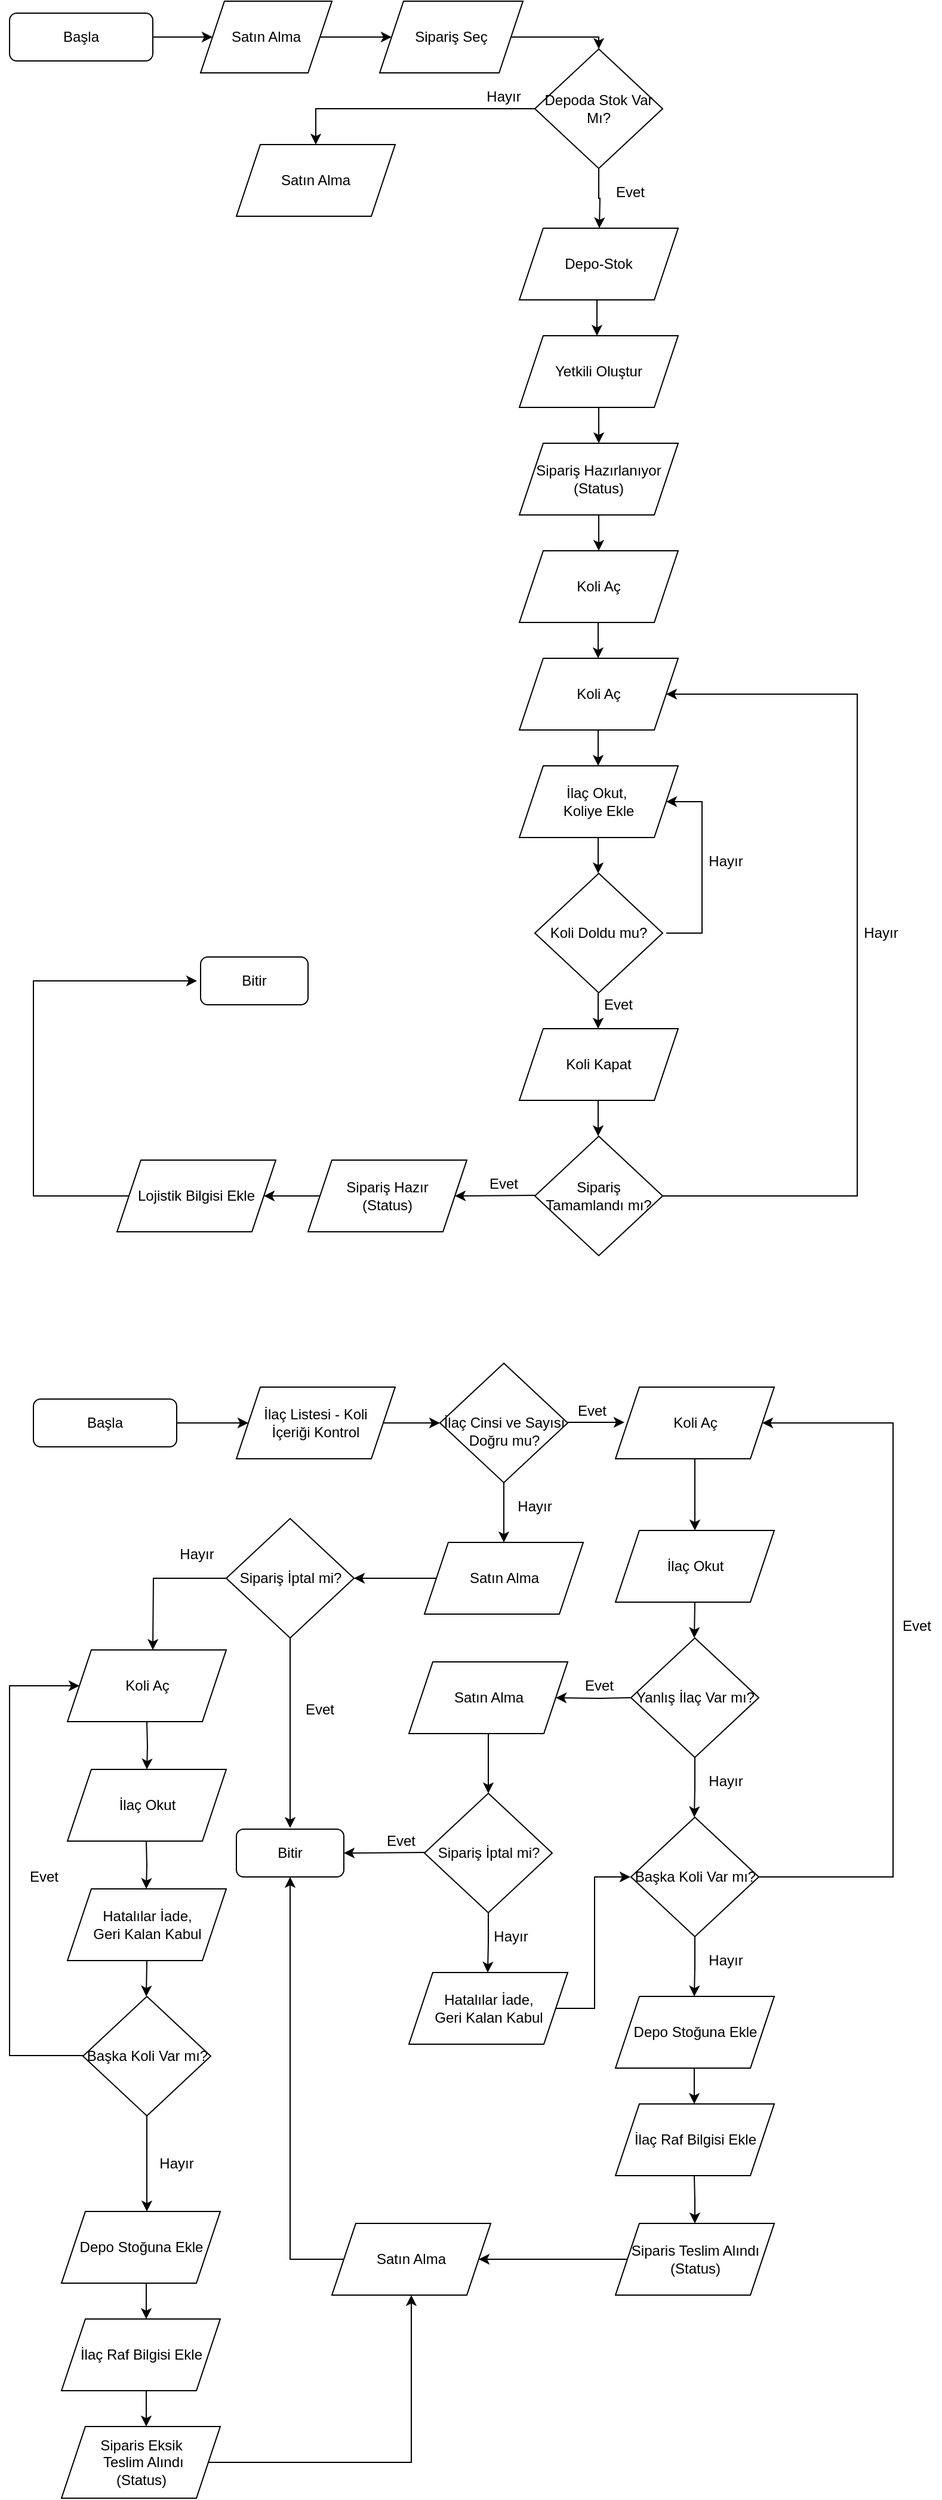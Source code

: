 <mxfile version="13.9.2" type="github">
  <diagram id="C5RBs43oDa-KdzZeNtuy" name="Page-1">
    <mxGraphModel dx="1038" dy="580" grid="1" gridSize="10" guides="1" tooltips="1" connect="1" arrows="1" fold="1" page="1" pageScale="1" pageWidth="827" pageHeight="1169" math="0" shadow="0">
      <root>
        <mxCell id="WIyWlLk6GJQsqaUBKTNV-0" />
        <mxCell id="WIyWlLk6GJQsqaUBKTNV-1" parent="WIyWlLk6GJQsqaUBKTNV-0" />
        <mxCell id="t-u_EsN-zB867bTSoadE-10" style="edgeStyle=orthogonalEdgeStyle;rounded=0;orthogonalLoop=1;jettySize=auto;html=1;entryX=0;entryY=0.5;entryDx=0;entryDy=0;" edge="1" parent="WIyWlLk6GJQsqaUBKTNV-1" target="t-u_EsN-zB867bTSoadE-13">
          <mxGeometry relative="1" as="geometry">
            <Array as="points">
              <mxPoint x="860" y="520" />
              <mxPoint x="860" y="380" />
            </Array>
            <mxPoint x="826.5" y="520" as="sourcePoint" />
          </mxGeometry>
        </mxCell>
        <mxCell id="t-u_EsN-zB867bTSoadE-12" style="edgeStyle=orthogonalEdgeStyle;rounded=0;orthogonalLoop=1;jettySize=auto;html=1;entryX=0.5;entryY=0;entryDx=0;entryDy=0;" edge="1" parent="WIyWlLk6GJQsqaUBKTNV-1" source="t-u_EsN-zB867bTSoadE-13">
          <mxGeometry relative="1" as="geometry">
            <mxPoint x="947" y="490" as="targetPoint" />
          </mxGeometry>
        </mxCell>
        <mxCell id="t-u_EsN-zB867bTSoadE-37" value="Başla" style="rounded=1;whiteSpace=wrap;html=1;fontSize=12;glass=0;strokeWidth=1;shadow=0;" vertex="1" parent="WIyWlLk6GJQsqaUBKTNV-1">
          <mxGeometry x="20" y="30" width="120" height="40" as="geometry" />
        </mxCell>
        <mxCell id="t-u_EsN-zB867bTSoadE-38" style="edgeStyle=orthogonalEdgeStyle;rounded=0;orthogonalLoop=1;jettySize=auto;html=1;exitX=1;exitY=0.5;exitDx=0;exitDy=0;entryX=0;entryY=0.5;entryDx=0;entryDy=0;" edge="1" parent="WIyWlLk6GJQsqaUBKTNV-1" source="t-u_EsN-zB867bTSoadE-37" target="t-u_EsN-zB867bTSoadE-39">
          <mxGeometry relative="1" as="geometry">
            <mxPoint x="170" y="50" as="sourcePoint" />
            <mxPoint x="170" y="60" as="targetPoint" />
            <Array as="points" />
          </mxGeometry>
        </mxCell>
        <mxCell id="t-u_EsN-zB867bTSoadE-39" value="Satın Alma" style="shape=parallelogram;perimeter=parallelogramPerimeter;whiteSpace=wrap;html=1;fixedSize=1;" vertex="1" parent="WIyWlLk6GJQsqaUBKTNV-1">
          <mxGeometry x="180" y="20" width="110" height="60" as="geometry" />
        </mxCell>
        <mxCell id="t-u_EsN-zB867bTSoadE-41" style="edgeStyle=orthogonalEdgeStyle;rounded=0;orthogonalLoop=1;jettySize=auto;html=1;entryX=0;entryY=0.5;entryDx=0;entryDy=0;exitX=1;exitY=0.5;exitDx=0;exitDy=0;" edge="1" parent="WIyWlLk6GJQsqaUBKTNV-1" target="t-u_EsN-zB867bTSoadE-42" source="t-u_EsN-zB867bTSoadE-39">
          <mxGeometry relative="1" as="geometry">
            <mxPoint x="336.5" y="50" as="targetPoint" />
            <mxPoint x="320" y="50" as="sourcePoint" />
          </mxGeometry>
        </mxCell>
        <mxCell id="t-u_EsN-zB867bTSoadE-42" value="Sipariş Seç" style="shape=parallelogram;perimeter=parallelogramPerimeter;whiteSpace=wrap;html=1;fixedSize=1;" vertex="1" parent="WIyWlLk6GJQsqaUBKTNV-1">
          <mxGeometry x="330" y="20" width="120" height="60" as="geometry" />
        </mxCell>
        <mxCell id="t-u_EsN-zB867bTSoadE-43" value="Depoda Stok Var Mı?" style="rhombus;whiteSpace=wrap;html=1;" vertex="1" parent="WIyWlLk6GJQsqaUBKTNV-1">
          <mxGeometry x="460" y="60" width="107" height="100" as="geometry" />
        </mxCell>
        <mxCell id="t-u_EsN-zB867bTSoadE-44" style="edgeStyle=orthogonalEdgeStyle;rounded=0;orthogonalLoop=1;jettySize=auto;html=1;exitX=1;exitY=0.5;exitDx=0;exitDy=0;entryX=0.5;entryY=0;entryDx=0;entryDy=0;" edge="1" parent="WIyWlLk6GJQsqaUBKTNV-1" source="t-u_EsN-zB867bTSoadE-42" target="t-u_EsN-zB867bTSoadE-43">
          <mxGeometry relative="1" as="geometry">
            <mxPoint x="480" y="49.5" as="sourcePoint" />
            <mxPoint x="556" y="49.5" as="targetPoint" />
            <Array as="points">
              <mxPoint x="514" y="50" />
            </Array>
          </mxGeometry>
        </mxCell>
        <mxCell id="t-u_EsN-zB867bTSoadE-45" style="edgeStyle=orthogonalEdgeStyle;rounded=0;orthogonalLoop=1;jettySize=auto;html=1;exitX=0.5;exitY=1;exitDx=0;exitDy=0;" edge="1" parent="WIyWlLk6GJQsqaUBKTNV-1" source="t-u_EsN-zB867bTSoadE-43">
          <mxGeometry relative="1" as="geometry">
            <mxPoint x="510" y="200" as="sourcePoint" />
            <mxPoint x="514" y="210" as="targetPoint" />
          </mxGeometry>
        </mxCell>
        <mxCell id="t-u_EsN-zB867bTSoadE-46" value="Evet" style="text;html=1;strokeColor=none;fillColor=none;align=center;verticalAlign=middle;whiteSpace=wrap;rounded=0;" vertex="1" parent="WIyWlLk6GJQsqaUBKTNV-1">
          <mxGeometry x="520" y="170" width="40" height="20" as="geometry" />
        </mxCell>
        <mxCell id="t-u_EsN-zB867bTSoadE-47" value="Depo-Stok" style="shape=parallelogram;perimeter=parallelogramPerimeter;whiteSpace=wrap;html=1;fixedSize=1;" vertex="1" parent="WIyWlLk6GJQsqaUBKTNV-1">
          <mxGeometry x="447" y="210" width="133" height="60" as="geometry" />
        </mxCell>
        <mxCell id="t-u_EsN-zB867bTSoadE-49" value="Yetkili Oluştur" style="shape=parallelogram;perimeter=parallelogramPerimeter;whiteSpace=wrap;html=1;fixedSize=1;" vertex="1" parent="WIyWlLk6GJQsqaUBKTNV-1">
          <mxGeometry x="447" y="300" width="133" height="60" as="geometry" />
        </mxCell>
        <mxCell id="t-u_EsN-zB867bTSoadE-50" style="edgeStyle=orthogonalEdgeStyle;rounded=0;orthogonalLoop=1;jettySize=auto;html=1;exitX=0.5;exitY=1;exitDx=0;exitDy=0;" edge="1" parent="WIyWlLk6GJQsqaUBKTNV-1" source="t-u_EsN-zB867bTSoadE-47">
          <mxGeometry relative="1" as="geometry">
            <mxPoint x="600" y="290" as="sourcePoint" />
            <mxPoint x="512" y="300" as="targetPoint" />
          </mxGeometry>
        </mxCell>
        <mxCell id="t-u_EsN-zB867bTSoadE-54" style="edgeStyle=orthogonalEdgeStyle;rounded=0;orthogonalLoop=1;jettySize=auto;html=1;entryX=0.5;entryY=0;entryDx=0;entryDy=0;" edge="1" parent="WIyWlLk6GJQsqaUBKTNV-1" target="t-u_EsN-zB867bTSoadE-55">
          <mxGeometry relative="1" as="geometry">
            <mxPoint x="507" y="360" as="sourcePoint" />
          </mxGeometry>
        </mxCell>
        <mxCell id="t-u_EsN-zB867bTSoadE-55" value="Sipariş Hazırlanıyor&lt;br&gt;(Status)" style="shape=parallelogram;perimeter=parallelogramPerimeter;whiteSpace=wrap;html=1;fixedSize=1;" vertex="1" parent="WIyWlLk6GJQsqaUBKTNV-1">
          <mxGeometry x="447" y="390" width="133" height="60" as="geometry" />
        </mxCell>
        <mxCell id="t-u_EsN-zB867bTSoadE-62" value="Koli Aç" style="shape=parallelogram;perimeter=parallelogramPerimeter;whiteSpace=wrap;html=1;fixedSize=1;" vertex="1" parent="WIyWlLk6GJQsqaUBKTNV-1">
          <mxGeometry x="447" y="480" width="133" height="60" as="geometry" />
        </mxCell>
        <mxCell id="t-u_EsN-zB867bTSoadE-63" style="edgeStyle=orthogonalEdgeStyle;rounded=0;orthogonalLoop=1;jettySize=auto;html=1;entryX=0.5;entryY=0;entryDx=0;entryDy=0;exitX=0.5;exitY=1;exitDx=0;exitDy=0;" edge="1" parent="WIyWlLk6GJQsqaUBKTNV-1" source="t-u_EsN-zB867bTSoadE-55" target="t-u_EsN-zB867bTSoadE-62">
          <mxGeometry relative="1" as="geometry">
            <mxPoint x="650" y="420" as="sourcePoint" />
            <mxPoint x="656.5" y="450" as="targetPoint" />
            <Array as="points">
              <mxPoint x="514" y="470" />
            </Array>
          </mxGeometry>
        </mxCell>
        <mxCell id="t-u_EsN-zB867bTSoadE-64" value="Koli Aç" style="shape=parallelogram;perimeter=parallelogramPerimeter;whiteSpace=wrap;html=1;fixedSize=1;" vertex="1" parent="WIyWlLk6GJQsqaUBKTNV-1">
          <mxGeometry x="447" y="570" width="133" height="60" as="geometry" />
        </mxCell>
        <mxCell id="t-u_EsN-zB867bTSoadE-65" style="edgeStyle=orthogonalEdgeStyle;rounded=0;orthogonalLoop=1;jettySize=auto;html=1;entryX=0.5;entryY=0;entryDx=0;entryDy=0;exitX=0.5;exitY=1;exitDx=0;exitDy=0;" edge="1" parent="WIyWlLk6GJQsqaUBKTNV-1">
          <mxGeometry relative="1" as="geometry">
            <mxPoint x="513" y="540" as="sourcePoint" />
            <mxPoint x="513" y="570" as="targetPoint" />
            <Array as="points">
              <mxPoint x="513.5" y="560" />
            </Array>
          </mxGeometry>
        </mxCell>
        <mxCell id="t-u_EsN-zB867bTSoadE-66" value="İlaç Okut,&amp;nbsp;&lt;br&gt;Koliye Ekle" style="shape=parallelogram;perimeter=parallelogramPerimeter;whiteSpace=wrap;html=1;fixedSize=1;" vertex="1" parent="WIyWlLk6GJQsqaUBKTNV-1">
          <mxGeometry x="447" y="660" width="133" height="60" as="geometry" />
        </mxCell>
        <mxCell id="t-u_EsN-zB867bTSoadE-68" value="Koli Doldu mu?" style="rhombus;whiteSpace=wrap;html=1;" vertex="1" parent="WIyWlLk6GJQsqaUBKTNV-1">
          <mxGeometry x="460" y="750" width="107" height="100" as="geometry" />
        </mxCell>
        <mxCell id="t-u_EsN-zB867bTSoadE-69" style="edgeStyle=orthogonalEdgeStyle;rounded=0;orthogonalLoop=1;jettySize=auto;html=1;entryX=0.5;entryY=0;entryDx=0;entryDy=0;exitX=0.5;exitY=1;exitDx=0;exitDy=0;" edge="1" parent="WIyWlLk6GJQsqaUBKTNV-1">
          <mxGeometry relative="1" as="geometry">
            <mxPoint x="513" y="630" as="sourcePoint" />
            <mxPoint x="513" y="660" as="targetPoint" />
            <Array as="points">
              <mxPoint x="513.5" y="650" />
            </Array>
          </mxGeometry>
        </mxCell>
        <mxCell id="t-u_EsN-zB867bTSoadE-70" style="edgeStyle=orthogonalEdgeStyle;rounded=0;orthogonalLoop=1;jettySize=auto;html=1;entryX=0.5;entryY=0;entryDx=0;entryDy=0;exitX=0.5;exitY=1;exitDx=0;exitDy=0;" edge="1" parent="WIyWlLk6GJQsqaUBKTNV-1">
          <mxGeometry relative="1" as="geometry">
            <mxPoint x="513" y="720" as="sourcePoint" />
            <mxPoint x="513" y="750" as="targetPoint" />
            <Array as="points">
              <mxPoint x="513.5" y="740" />
            </Array>
          </mxGeometry>
        </mxCell>
        <mxCell id="t-u_EsN-zB867bTSoadE-71" value="Hayır" style="text;html=1;strokeColor=none;fillColor=none;align=center;verticalAlign=middle;whiteSpace=wrap;rounded=0;" vertex="1" parent="WIyWlLk6GJQsqaUBKTNV-1">
          <mxGeometry x="600" y="730" width="40" height="20" as="geometry" />
        </mxCell>
        <mxCell id="t-u_EsN-zB867bTSoadE-72" style="edgeStyle=orthogonalEdgeStyle;rounded=0;orthogonalLoop=1;jettySize=auto;html=1;entryX=1;entryY=0.5;entryDx=0;entryDy=0;" edge="1" parent="WIyWlLk6GJQsqaUBKTNV-1" target="t-u_EsN-zB867bTSoadE-66">
          <mxGeometry relative="1" as="geometry">
            <mxPoint x="570" y="800" as="sourcePoint" />
            <mxPoint x="660" y="800" as="targetPoint" />
            <Array as="points">
              <mxPoint x="600" y="800" />
              <mxPoint x="600" y="690" />
            </Array>
          </mxGeometry>
        </mxCell>
        <mxCell id="t-u_EsN-zB867bTSoadE-73" style="edgeStyle=orthogonalEdgeStyle;rounded=0;orthogonalLoop=1;jettySize=auto;html=1;entryX=0.5;entryY=0;entryDx=0;entryDy=0;exitX=0.5;exitY=1;exitDx=0;exitDy=0;" edge="1" parent="WIyWlLk6GJQsqaUBKTNV-1">
          <mxGeometry relative="1" as="geometry">
            <mxPoint x="513" y="850" as="sourcePoint" />
            <mxPoint x="513" y="880" as="targetPoint" />
            <Array as="points">
              <mxPoint x="513.5" y="870" />
            </Array>
          </mxGeometry>
        </mxCell>
        <mxCell id="t-u_EsN-zB867bTSoadE-74" value="Evet" style="text;html=1;strokeColor=none;fillColor=none;align=center;verticalAlign=middle;whiteSpace=wrap;rounded=0;" vertex="1" parent="WIyWlLk6GJQsqaUBKTNV-1">
          <mxGeometry x="510" y="850" width="40" height="20" as="geometry" />
        </mxCell>
        <mxCell id="t-u_EsN-zB867bTSoadE-75" value="Koli Kapat" style="shape=parallelogram;perimeter=parallelogramPerimeter;whiteSpace=wrap;html=1;fixedSize=1;" vertex="1" parent="WIyWlLk6GJQsqaUBKTNV-1">
          <mxGeometry x="447" y="880" width="133" height="60" as="geometry" />
        </mxCell>
        <mxCell id="t-u_EsN-zB867bTSoadE-76" value="Sipariş Tamamlandı mı?" style="rhombus;whiteSpace=wrap;html=1;" vertex="1" parent="WIyWlLk6GJQsqaUBKTNV-1">
          <mxGeometry x="460" y="970" width="107" height="100" as="geometry" />
        </mxCell>
        <mxCell id="t-u_EsN-zB867bTSoadE-77" style="edgeStyle=orthogonalEdgeStyle;rounded=0;orthogonalLoop=1;jettySize=auto;html=1;entryX=0.5;entryY=0;entryDx=0;entryDy=0;exitX=0.5;exitY=1;exitDx=0;exitDy=0;" edge="1" parent="WIyWlLk6GJQsqaUBKTNV-1">
          <mxGeometry relative="1" as="geometry">
            <mxPoint x="513" y="940" as="sourcePoint" />
            <mxPoint x="513" y="970" as="targetPoint" />
            <Array as="points">
              <mxPoint x="513.5" y="960" />
            </Array>
          </mxGeometry>
        </mxCell>
        <mxCell id="t-u_EsN-zB867bTSoadE-78" value="Hayır" style="text;html=1;strokeColor=none;fillColor=none;align=center;verticalAlign=middle;whiteSpace=wrap;rounded=0;" vertex="1" parent="WIyWlLk6GJQsqaUBKTNV-1">
          <mxGeometry x="730" y="790" width="40" height="20" as="geometry" />
        </mxCell>
        <mxCell id="t-u_EsN-zB867bTSoadE-79" style="edgeStyle=orthogonalEdgeStyle;rounded=0;orthogonalLoop=1;jettySize=auto;html=1;entryX=1;entryY=0.5;entryDx=0;entryDy=0;exitX=1;exitY=0.5;exitDx=0;exitDy=0;" edge="1" parent="WIyWlLk6GJQsqaUBKTNV-1" source="t-u_EsN-zB867bTSoadE-76" target="t-u_EsN-zB867bTSoadE-64">
          <mxGeometry relative="1" as="geometry">
            <mxPoint x="700" y="1010" as="sourcePoint" />
            <mxPoint x="700" y="900" as="targetPoint" />
            <Array as="points">
              <mxPoint x="730" y="1020" />
              <mxPoint x="730" y="600" />
            </Array>
          </mxGeometry>
        </mxCell>
        <mxCell id="t-u_EsN-zB867bTSoadE-81" value="Evet" style="text;html=1;strokeColor=none;fillColor=none;align=center;verticalAlign=middle;whiteSpace=wrap;rounded=0;" vertex="1" parent="WIyWlLk6GJQsqaUBKTNV-1">
          <mxGeometry x="414" y="1000" width="40" height="20" as="geometry" />
        </mxCell>
        <mxCell id="t-u_EsN-zB867bTSoadE-82" style="edgeStyle=orthogonalEdgeStyle;rounded=0;orthogonalLoop=1;jettySize=auto;html=1;entryX=1;entryY=0.5;entryDx=0;entryDy=0;" edge="1" parent="WIyWlLk6GJQsqaUBKTNV-1" target="t-u_EsN-zB867bTSoadE-84">
          <mxGeometry relative="1" as="geometry">
            <mxPoint x="460" y="1019.5" as="sourcePoint" />
            <mxPoint x="410" y="1019.5" as="targetPoint" />
            <Array as="points" />
          </mxGeometry>
        </mxCell>
        <mxCell id="t-u_EsN-zB867bTSoadE-83" value="Lojistik Bilgisi Ekle" style="shape=parallelogram;perimeter=parallelogramPerimeter;whiteSpace=wrap;html=1;fixedSize=1;" vertex="1" parent="WIyWlLk6GJQsqaUBKTNV-1">
          <mxGeometry x="110" y="990" width="133" height="60" as="geometry" />
        </mxCell>
        <mxCell id="t-u_EsN-zB867bTSoadE-84" value="Sipariş Hazır&lt;br&gt;(Status)" style="shape=parallelogram;perimeter=parallelogramPerimeter;whiteSpace=wrap;html=1;fixedSize=1;" vertex="1" parent="WIyWlLk6GJQsqaUBKTNV-1">
          <mxGeometry x="270" y="990" width="133" height="60" as="geometry" />
        </mxCell>
        <mxCell id="t-u_EsN-zB867bTSoadE-85" style="edgeStyle=orthogonalEdgeStyle;rounded=0;orthogonalLoop=1;jettySize=auto;html=1;entryX=1;entryY=0.5;entryDx=0;entryDy=0;exitX=0;exitY=0.5;exitDx=0;exitDy=0;" edge="1" parent="WIyWlLk6GJQsqaUBKTNV-1" source="t-u_EsN-zB867bTSoadE-84" target="t-u_EsN-zB867bTSoadE-83">
          <mxGeometry relative="1" as="geometry">
            <mxPoint x="260" y="910" as="sourcePoint" />
            <mxPoint x="260" y="940" as="targetPoint" />
            <Array as="points">
              <mxPoint x="270" y="1020" />
              <mxPoint x="270" y="1020" />
            </Array>
          </mxGeometry>
        </mxCell>
        <mxCell id="t-u_EsN-zB867bTSoadE-86" style="edgeStyle=orthogonalEdgeStyle;rounded=0;orthogonalLoop=1;jettySize=auto;html=1;exitX=0;exitY=0.5;exitDx=0;exitDy=0;" edge="1" parent="WIyWlLk6GJQsqaUBKTNV-1" source="t-u_EsN-zB867bTSoadE-83">
          <mxGeometry relative="1" as="geometry">
            <mxPoint x="120" y="970" as="sourcePoint" />
            <mxPoint x="177" y="840" as="targetPoint" />
            <Array as="points">
              <mxPoint x="40" y="1020" />
              <mxPoint x="40" y="840" />
              <mxPoint x="110" y="840" />
            </Array>
          </mxGeometry>
        </mxCell>
        <mxCell id="t-u_EsN-zB867bTSoadE-87" style="edgeStyle=orthogonalEdgeStyle;rounded=0;orthogonalLoop=1;jettySize=auto;html=1;exitX=0;exitY=0.5;exitDx=0;exitDy=0;entryX=0.5;entryY=0;entryDx=0;entryDy=0;" edge="1" parent="WIyWlLk6GJQsqaUBKTNV-1" source="t-u_EsN-zB867bTSoadE-43" target="t-u_EsN-zB867bTSoadE-89">
          <mxGeometry relative="1" as="geometry">
            <mxPoint x="311.5" y="180" as="sourcePoint" />
            <mxPoint x="270" y="180" as="targetPoint" />
            <Array as="points">
              <mxPoint x="277" y="110" />
            </Array>
          </mxGeometry>
        </mxCell>
        <mxCell id="t-u_EsN-zB867bTSoadE-88" value="Hayır" style="text;html=1;strokeColor=none;fillColor=none;align=center;verticalAlign=middle;whiteSpace=wrap;rounded=0;" vertex="1" parent="WIyWlLk6GJQsqaUBKTNV-1">
          <mxGeometry x="414" y="90" width="40" height="20" as="geometry" />
        </mxCell>
        <mxCell id="t-u_EsN-zB867bTSoadE-89" value="Satın Alma" style="shape=parallelogram;perimeter=parallelogramPerimeter;whiteSpace=wrap;html=1;fixedSize=1;" vertex="1" parent="WIyWlLk6GJQsqaUBKTNV-1">
          <mxGeometry x="210" y="140" width="133" height="60" as="geometry" />
        </mxCell>
        <mxCell id="t-u_EsN-zB867bTSoadE-125" value="Bitir" style="rounded=1;whiteSpace=wrap;html=1;fontSize=12;glass=0;strokeWidth=1;shadow=0;" vertex="1" parent="WIyWlLk6GJQsqaUBKTNV-1">
          <mxGeometry x="180" y="820" width="90" height="40" as="geometry" />
        </mxCell>
        <mxCell id="t-u_EsN-zB867bTSoadE-126" value="Başla" style="rounded=1;whiteSpace=wrap;html=1;fontSize=12;glass=0;strokeWidth=1;shadow=0;" vertex="1" parent="WIyWlLk6GJQsqaUBKTNV-1">
          <mxGeometry x="40" y="1190" width="120" height="40" as="geometry" />
        </mxCell>
        <mxCell id="t-u_EsN-zB867bTSoadE-127" style="edgeStyle=orthogonalEdgeStyle;rounded=0;orthogonalLoop=1;jettySize=auto;html=1;exitX=1;exitY=0.5;exitDx=0;exitDy=0;entryX=0;entryY=0.5;entryDx=0;entryDy=0;" edge="1" parent="WIyWlLk6GJQsqaUBKTNV-1" source="t-u_EsN-zB867bTSoadE-126" target="t-u_EsN-zB867bTSoadE-128">
          <mxGeometry relative="1" as="geometry">
            <mxPoint x="160" y="1179.5" as="sourcePoint" />
            <mxPoint x="210" y="1179.5" as="targetPoint" />
            <Array as="points">
              <mxPoint x="220" y="1210" />
              <mxPoint x="220" y="1210" />
            </Array>
          </mxGeometry>
        </mxCell>
        <mxCell id="t-u_EsN-zB867bTSoadE-128" value="İlaç Listesi - Koli &lt;br&gt;İçeriği Kontrol" style="shape=parallelogram;perimeter=parallelogramPerimeter;whiteSpace=wrap;html=1;fixedSize=1;" vertex="1" parent="WIyWlLk6GJQsqaUBKTNV-1">
          <mxGeometry x="210" y="1180" width="133" height="60" as="geometry" />
        </mxCell>
        <mxCell id="t-u_EsN-zB867bTSoadE-129" style="edgeStyle=orthogonalEdgeStyle;rounded=0;orthogonalLoop=1;jettySize=auto;html=1;exitX=1;exitY=0.5;exitDx=0;exitDy=0;entryX=0;entryY=0.5;entryDx=0;entryDy=0;" edge="1" parent="WIyWlLk6GJQsqaUBKTNV-1" source="t-u_EsN-zB867bTSoadE-128" target="t-u_EsN-zB867bTSoadE-131">
          <mxGeometry relative="1" as="geometry">
            <mxPoint x="360" y="1209.5" as="sourcePoint" />
            <mxPoint x="387" y="1210" as="targetPoint" />
            <Array as="points" />
          </mxGeometry>
        </mxCell>
        <mxCell id="t-u_EsN-zB867bTSoadE-131" value="&lt;font style=&quot;font-size: 12px&quot;&gt;&lt;br&gt;İlaç Cinsi ve Sayısı Doğru mu?&lt;/font&gt;" style="rhombus;whiteSpace=wrap;html=1;" vertex="1" parent="WIyWlLk6GJQsqaUBKTNV-1">
          <mxGeometry x="380.5" y="1160" width="107" height="100" as="geometry" />
        </mxCell>
        <mxCell id="t-u_EsN-zB867bTSoadE-132" style="edgeStyle=orthogonalEdgeStyle;rounded=0;orthogonalLoop=1;jettySize=auto;html=1;exitX=1;exitY=0.5;exitDx=0;exitDy=0;entryX=0;entryY=0.5;entryDx=0;entryDy=0;" edge="1" parent="WIyWlLk6GJQsqaUBKTNV-1">
          <mxGeometry relative="1" as="geometry">
            <mxPoint x="487.5" y="1209.5" as="sourcePoint" />
            <mxPoint x="535" y="1209.5" as="targetPoint" />
            <Array as="points" />
          </mxGeometry>
        </mxCell>
        <mxCell id="t-u_EsN-zB867bTSoadE-134" value="Evet" style="text;html=1;strokeColor=none;fillColor=none;align=center;verticalAlign=middle;whiteSpace=wrap;rounded=0;" vertex="1" parent="WIyWlLk6GJQsqaUBKTNV-1">
          <mxGeometry x="487.5" y="1190" width="40" height="20" as="geometry" />
        </mxCell>
        <mxCell id="t-u_EsN-zB867bTSoadE-137" value="Koli Aç" style="shape=parallelogram;perimeter=parallelogramPerimeter;whiteSpace=wrap;html=1;fixedSize=1;" vertex="1" parent="WIyWlLk6GJQsqaUBKTNV-1">
          <mxGeometry x="527.5" y="1180" width="133" height="60" as="geometry" />
        </mxCell>
        <mxCell id="t-u_EsN-zB867bTSoadE-141" style="edgeStyle=orthogonalEdgeStyle;rounded=0;orthogonalLoop=1;jettySize=auto;html=1;exitX=0.5;exitY=1;exitDx=0;exitDy=0;entryX=0.5;entryY=0;entryDx=0;entryDy=0;" edge="1" parent="WIyWlLk6GJQsqaUBKTNV-1" source="t-u_EsN-zB867bTSoadE-137" target="t-u_EsN-zB867bTSoadE-142">
          <mxGeometry relative="1" as="geometry">
            <mxPoint x="592.5" y="1340" as="sourcePoint" />
            <mxPoint x="594" y="1280" as="targetPoint" />
            <Array as="points" />
          </mxGeometry>
        </mxCell>
        <mxCell id="t-u_EsN-zB867bTSoadE-142" value="İlaç Okut" style="shape=parallelogram;perimeter=parallelogramPerimeter;whiteSpace=wrap;html=1;fixedSize=1;" vertex="1" parent="WIyWlLk6GJQsqaUBKTNV-1">
          <mxGeometry x="527.5" y="1300" width="133" height="60" as="geometry" />
        </mxCell>
        <mxCell id="t-u_EsN-zB867bTSoadE-144" value="Yanlış İlaç Var mı?" style="rhombus;whiteSpace=wrap;html=1;" vertex="1" parent="WIyWlLk6GJQsqaUBKTNV-1">
          <mxGeometry x="540.5" y="1390" width="107" height="100" as="geometry" />
        </mxCell>
        <mxCell id="t-u_EsN-zB867bTSoadE-145" style="edgeStyle=orthogonalEdgeStyle;rounded=0;orthogonalLoop=1;jettySize=auto;html=1;exitX=0.5;exitY=1;exitDx=0;exitDy=0;" edge="1" parent="WIyWlLk6GJQsqaUBKTNV-1" source="t-u_EsN-zB867bTSoadE-142">
          <mxGeometry relative="1" as="geometry">
            <mxPoint x="593.5" y="1350" as="sourcePoint" />
            <mxPoint x="593.5" y="1390" as="targetPoint" />
            <Array as="points" />
          </mxGeometry>
        </mxCell>
        <mxCell id="t-u_EsN-zB867bTSoadE-146" value="Başka Koli Var mı?" style="rhombus;whiteSpace=wrap;html=1;" vertex="1" parent="WIyWlLk6GJQsqaUBKTNV-1">
          <mxGeometry x="540.5" y="1540" width="107" height="100" as="geometry" />
        </mxCell>
        <mxCell id="t-u_EsN-zB867bTSoadE-147" style="edgeStyle=orthogonalEdgeStyle;rounded=0;orthogonalLoop=1;jettySize=auto;html=1;exitX=0.5;exitY=1;exitDx=0;exitDy=0;" edge="1" parent="WIyWlLk6GJQsqaUBKTNV-1">
          <mxGeometry relative="1" as="geometry">
            <mxPoint x="594" y="1490" as="sourcePoint" />
            <mxPoint x="593.5" y="1540" as="targetPoint" />
            <Array as="points">
              <mxPoint x="594" y="1515" />
            </Array>
          </mxGeometry>
        </mxCell>
        <mxCell id="t-u_EsN-zB867bTSoadE-148" value="Hayır" style="text;html=1;strokeColor=none;fillColor=none;align=center;verticalAlign=middle;whiteSpace=wrap;rounded=0;" vertex="1" parent="WIyWlLk6GJQsqaUBKTNV-1">
          <mxGeometry x="600" y="1500" width="40" height="20" as="geometry" />
        </mxCell>
        <mxCell id="t-u_EsN-zB867bTSoadE-149" style="edgeStyle=orthogonalEdgeStyle;rounded=0;orthogonalLoop=1;jettySize=auto;html=1;exitX=1;exitY=0.5;exitDx=0;exitDy=0;entryX=1;entryY=0.5;entryDx=0;entryDy=0;" edge="1" parent="WIyWlLk6GJQsqaUBKTNV-1" source="t-u_EsN-zB867bTSoadE-146" target="t-u_EsN-zB867bTSoadE-137">
          <mxGeometry relative="1" as="geometry">
            <mxPoint x="690" y="1589.5" as="sourcePoint" />
            <mxPoint x="720" y="1210" as="targetPoint" />
            <Array as="points">
              <mxPoint x="760" y="1590" />
              <mxPoint x="760" y="1210" />
            </Array>
          </mxGeometry>
        </mxCell>
        <mxCell id="t-u_EsN-zB867bTSoadE-150" value="Evet" style="text;html=1;strokeColor=none;fillColor=none;align=center;verticalAlign=middle;whiteSpace=wrap;rounded=0;" vertex="1" parent="WIyWlLk6GJQsqaUBKTNV-1">
          <mxGeometry x="760" y="1370" width="40" height="20" as="geometry" />
        </mxCell>
        <mxCell id="t-u_EsN-zB867bTSoadE-154" value="Hayır" style="text;html=1;strokeColor=none;fillColor=none;align=center;verticalAlign=middle;whiteSpace=wrap;rounded=0;" vertex="1" parent="WIyWlLk6GJQsqaUBKTNV-1">
          <mxGeometry x="600" y="1650" width="40" height="20" as="geometry" />
        </mxCell>
        <mxCell id="t-u_EsN-zB867bTSoadE-155" style="edgeStyle=orthogonalEdgeStyle;rounded=0;orthogonalLoop=1;jettySize=auto;html=1;exitX=0.5;exitY=1;exitDx=0;exitDy=0;" edge="1" parent="WIyWlLk6GJQsqaUBKTNV-1">
          <mxGeometry relative="1" as="geometry">
            <mxPoint x="594" y="1640" as="sourcePoint" />
            <mxPoint x="593.5" y="1690" as="targetPoint" />
            <Array as="points">
              <mxPoint x="594" y="1665" />
            </Array>
          </mxGeometry>
        </mxCell>
        <mxCell id="t-u_EsN-zB867bTSoadE-157" value="Depo Stoğuna Ekle" style="shape=parallelogram;perimeter=parallelogramPerimeter;whiteSpace=wrap;html=1;fixedSize=1;" vertex="1" parent="WIyWlLk6GJQsqaUBKTNV-1">
          <mxGeometry x="527.5" y="1690" width="133" height="60" as="geometry" />
        </mxCell>
        <mxCell id="t-u_EsN-zB867bTSoadE-158" value="İlaç Raf Bilgisi Ekle" style="shape=parallelogram;perimeter=parallelogramPerimeter;whiteSpace=wrap;html=1;fixedSize=1;" vertex="1" parent="WIyWlLk6GJQsqaUBKTNV-1">
          <mxGeometry x="527.5" y="1780" width="133" height="60" as="geometry" />
        </mxCell>
        <mxCell id="t-u_EsN-zB867bTSoadE-159" style="edgeStyle=orthogonalEdgeStyle;rounded=0;orthogonalLoop=1;jettySize=auto;html=1;" edge="1" parent="WIyWlLk6GJQsqaUBKTNV-1">
          <mxGeometry relative="1" as="geometry">
            <mxPoint x="593.5" y="1750" as="sourcePoint" />
            <mxPoint x="593.5" y="1780" as="targetPoint" />
            <Array as="points">
              <mxPoint x="594" y="1755" />
            </Array>
          </mxGeometry>
        </mxCell>
        <mxCell id="t-u_EsN-zB867bTSoadE-160" value="Siparis Teslim Alındı&lt;br&gt;(Status)" style="shape=parallelogram;perimeter=parallelogramPerimeter;whiteSpace=wrap;html=1;fixedSize=1;" vertex="1" parent="WIyWlLk6GJQsqaUBKTNV-1">
          <mxGeometry x="527.5" y="1880" width="133" height="60" as="geometry" />
        </mxCell>
        <mxCell id="t-u_EsN-zB867bTSoadE-161" style="edgeStyle=orthogonalEdgeStyle;rounded=0;orthogonalLoop=1;jettySize=auto;html=1;entryX=0.5;entryY=0;entryDx=0;entryDy=0;" edge="1" parent="WIyWlLk6GJQsqaUBKTNV-1" target="t-u_EsN-zB867bTSoadE-160">
          <mxGeometry relative="1" as="geometry">
            <mxPoint x="593.5" y="1840" as="sourcePoint" />
            <mxPoint x="593.5" y="1870" as="targetPoint" />
            <Array as="points" />
          </mxGeometry>
        </mxCell>
        <mxCell id="t-u_EsN-zB867bTSoadE-162" value="Satın Alma" style="shape=parallelogram;perimeter=parallelogramPerimeter;whiteSpace=wrap;html=1;fixedSize=1;" vertex="1" parent="WIyWlLk6GJQsqaUBKTNV-1">
          <mxGeometry x="290" y="1880" width="133" height="60" as="geometry" />
        </mxCell>
        <mxCell id="t-u_EsN-zB867bTSoadE-163" style="edgeStyle=orthogonalEdgeStyle;rounded=0;orthogonalLoop=1;jettySize=auto;html=1;exitX=0;exitY=0.5;exitDx=0;exitDy=0;entryX=1;entryY=0.5;entryDx=0;entryDy=0;" edge="1" parent="WIyWlLk6GJQsqaUBKTNV-1" source="t-u_EsN-zB867bTSoadE-160" target="t-u_EsN-zB867bTSoadE-162">
          <mxGeometry relative="1" as="geometry">
            <mxPoint x="366" y="1754" as="sourcePoint" />
            <mxPoint x="413.5" y="1754" as="targetPoint" />
            <Array as="points" />
          </mxGeometry>
        </mxCell>
        <mxCell id="t-u_EsN-zB867bTSoadE-165" style="edgeStyle=orthogonalEdgeStyle;rounded=0;orthogonalLoop=1;jettySize=auto;html=1;exitX=0;exitY=0.5;exitDx=0;exitDy=0;entryX=0.5;entryY=1;entryDx=0;entryDy=0;" edge="1" parent="WIyWlLk6GJQsqaUBKTNV-1" source="t-u_EsN-zB867bTSoadE-162" target="t-u_EsN-zB867bTSoadE-182">
          <mxGeometry relative="1" as="geometry">
            <mxPoint x="324.5" y="1909.5" as="sourcePoint" />
            <mxPoint x="200" y="1909.5" as="targetPoint" />
            <Array as="points">
              <mxPoint x="255" y="1910" />
            </Array>
          </mxGeometry>
        </mxCell>
        <mxCell id="t-u_EsN-zB867bTSoadE-166" style="edgeStyle=orthogonalEdgeStyle;rounded=0;orthogonalLoop=1;jettySize=auto;html=1;entryX=1;entryY=0.5;entryDx=0;entryDy=0;" edge="1" parent="WIyWlLk6GJQsqaUBKTNV-1" target="t-u_EsN-zB867bTSoadE-169">
          <mxGeometry relative="1" as="geometry">
            <mxPoint x="540" y="1440" as="sourcePoint" />
            <mxPoint x="480" y="1440" as="targetPoint" />
            <Array as="points" />
          </mxGeometry>
        </mxCell>
        <mxCell id="t-u_EsN-zB867bTSoadE-167" value="Evet" style="text;html=1;strokeColor=none;fillColor=none;align=center;verticalAlign=middle;whiteSpace=wrap;rounded=0;" vertex="1" parent="WIyWlLk6GJQsqaUBKTNV-1">
          <mxGeometry x="493.5" y="1420" width="40" height="20" as="geometry" />
        </mxCell>
        <mxCell id="t-u_EsN-zB867bTSoadE-169" value="Satın Alma" style="shape=parallelogram;perimeter=parallelogramPerimeter;whiteSpace=wrap;html=1;fixedSize=1;" vertex="1" parent="WIyWlLk6GJQsqaUBKTNV-1">
          <mxGeometry x="354.5" y="1410" width="133" height="60" as="geometry" />
        </mxCell>
        <mxCell id="t-u_EsN-zB867bTSoadE-170" value="Sipariş İptal mi?" style="rhombus;whiteSpace=wrap;html=1;" vertex="1" parent="WIyWlLk6GJQsqaUBKTNV-1">
          <mxGeometry x="367.5" y="1520" width="107" height="100" as="geometry" />
        </mxCell>
        <mxCell id="t-u_EsN-zB867bTSoadE-174" style="edgeStyle=orthogonalEdgeStyle;rounded=0;orthogonalLoop=1;jettySize=auto;html=1;exitX=0.5;exitY=1;exitDx=0;exitDy=0;" edge="1" parent="WIyWlLk6GJQsqaUBKTNV-1">
          <mxGeometry relative="1" as="geometry">
            <mxPoint x="460" y="1280" as="sourcePoint" />
            <mxPoint x="460" y="1280" as="targetPoint" />
          </mxGeometry>
        </mxCell>
        <mxCell id="t-u_EsN-zB867bTSoadE-177" style="edgeStyle=orthogonalEdgeStyle;rounded=0;orthogonalLoop=1;jettySize=auto;html=1;exitX=0.5;exitY=1;exitDx=0;exitDy=0;entryX=0.5;entryY=0;entryDx=0;entryDy=0;" edge="1" parent="WIyWlLk6GJQsqaUBKTNV-1" source="t-u_EsN-zB867bTSoadE-169" target="t-u_EsN-zB867bTSoadE-170">
          <mxGeometry relative="1" as="geometry">
            <mxPoint x="289" y="1490" as="sourcePoint" />
            <mxPoint x="289" y="1530" as="targetPoint" />
            <Array as="points" />
          </mxGeometry>
        </mxCell>
        <mxCell id="t-u_EsN-zB867bTSoadE-178" style="edgeStyle=orthogonalEdgeStyle;rounded=0;orthogonalLoop=1;jettySize=auto;html=1;entryX=1;entryY=0.5;entryDx=0;entryDy=0;" edge="1" parent="WIyWlLk6GJQsqaUBKTNV-1" target="t-u_EsN-zB867bTSoadE-182">
          <mxGeometry relative="1" as="geometry">
            <mxPoint x="367.75" y="1569.5" as="sourcePoint" />
            <mxPoint x="305.25" y="1569.5" as="targetPoint" />
            <Array as="points" />
          </mxGeometry>
        </mxCell>
        <mxCell id="t-u_EsN-zB867bTSoadE-179" value="Evet" style="text;html=1;strokeColor=none;fillColor=none;align=center;verticalAlign=middle;whiteSpace=wrap;rounded=0;" vertex="1" parent="WIyWlLk6GJQsqaUBKTNV-1">
          <mxGeometry x="327.5" y="1550" width="40" height="20" as="geometry" />
        </mxCell>
        <mxCell id="t-u_EsN-zB867bTSoadE-182" value="Bitir" style="rounded=1;whiteSpace=wrap;html=1;fontSize=12;glass=0;strokeWidth=1;shadow=0;" vertex="1" parent="WIyWlLk6GJQsqaUBKTNV-1">
          <mxGeometry x="210" y="1550" width="90" height="40" as="geometry" />
        </mxCell>
        <mxCell id="t-u_EsN-zB867bTSoadE-183" style="edgeStyle=orthogonalEdgeStyle;rounded=0;orthogonalLoop=1;jettySize=auto;html=1;exitX=0.5;exitY=1;exitDx=0;exitDy=0;" edge="1" parent="WIyWlLk6GJQsqaUBKTNV-1">
          <mxGeometry relative="1" as="geometry">
            <mxPoint x="421" y="1620" as="sourcePoint" />
            <mxPoint x="420.5" y="1670" as="targetPoint" />
            <Array as="points">
              <mxPoint x="421" y="1645" />
            </Array>
          </mxGeometry>
        </mxCell>
        <mxCell id="t-u_EsN-zB867bTSoadE-184" value="Hayır" style="text;html=1;strokeColor=none;fillColor=none;align=center;verticalAlign=middle;whiteSpace=wrap;rounded=0;" vertex="1" parent="WIyWlLk6GJQsqaUBKTNV-1">
          <mxGeometry x="420" y="1630" width="40" height="20" as="geometry" />
        </mxCell>
        <mxCell id="t-u_EsN-zB867bTSoadE-185" value="Hatalılar İade,&lt;br&gt;Geri Kalan Kabul&lt;br&gt;" style="shape=parallelogram;perimeter=parallelogramPerimeter;whiteSpace=wrap;html=1;fixedSize=1;" vertex="1" parent="WIyWlLk6GJQsqaUBKTNV-1">
          <mxGeometry x="354.5" y="1670" width="133" height="60" as="geometry" />
        </mxCell>
        <mxCell id="t-u_EsN-zB867bTSoadE-186" style="edgeStyle=orthogonalEdgeStyle;rounded=0;orthogonalLoop=1;jettySize=auto;html=1;exitX=1;exitY=0.5;exitDx=0;exitDy=0;" edge="1" parent="WIyWlLk6GJQsqaUBKTNV-1" source="t-u_EsN-zB867bTSoadE-185">
          <mxGeometry relative="1" as="geometry">
            <mxPoint x="480" y="1649" as="sourcePoint" />
            <mxPoint x="540" y="1590" as="targetPoint" />
            <Array as="points">
              <mxPoint x="510" y="1700" />
              <mxPoint x="510" y="1590" />
            </Array>
          </mxGeometry>
        </mxCell>
        <mxCell id="t-u_EsN-zB867bTSoadE-187" value="Satın Alma" style="shape=parallelogram;perimeter=parallelogramPerimeter;whiteSpace=wrap;html=1;fixedSize=1;" vertex="1" parent="WIyWlLk6GJQsqaUBKTNV-1">
          <mxGeometry x="367.5" y="1310" width="133" height="60" as="geometry" />
        </mxCell>
        <mxCell id="t-u_EsN-zB867bTSoadE-188" style="edgeStyle=orthogonalEdgeStyle;rounded=0;orthogonalLoop=1;jettySize=auto;html=1;exitX=0.5;exitY=1;exitDx=0;exitDy=0;entryX=0.5;entryY=0;entryDx=0;entryDy=0;" edge="1" parent="WIyWlLk6GJQsqaUBKTNV-1" source="t-u_EsN-zB867bTSoadE-131" target="t-u_EsN-zB867bTSoadE-187">
          <mxGeometry relative="1" as="geometry">
            <mxPoint x="510" y="1270" as="sourcePoint" />
            <mxPoint x="510" y="1310" as="targetPoint" />
            <Array as="points" />
          </mxGeometry>
        </mxCell>
        <mxCell id="t-u_EsN-zB867bTSoadE-189" value="Sipariş İptal mi?" style="rhombus;whiteSpace=wrap;html=1;" vertex="1" parent="WIyWlLk6GJQsqaUBKTNV-1">
          <mxGeometry x="201.5" y="1290" width="107" height="100" as="geometry" />
        </mxCell>
        <mxCell id="t-u_EsN-zB867bTSoadE-190" style="edgeStyle=orthogonalEdgeStyle;rounded=0;orthogonalLoop=1;jettySize=auto;html=1;exitX=0;exitY=0.5;exitDx=0;exitDy=0;entryX=1;entryY=0.5;entryDx=0;entryDy=0;" edge="1" parent="WIyWlLk6GJQsqaUBKTNV-1" source="t-u_EsN-zB867bTSoadE-187" target="t-u_EsN-zB867bTSoadE-189">
          <mxGeometry relative="1" as="geometry">
            <mxPoint x="297.25" y="1730" as="sourcePoint" />
            <mxPoint x="172.75" y="1730" as="targetPoint" />
            <Array as="points" />
          </mxGeometry>
        </mxCell>
        <mxCell id="t-u_EsN-zB867bTSoadE-192" style="edgeStyle=orthogonalEdgeStyle;rounded=0;orthogonalLoop=1;jettySize=auto;html=1;exitX=0.5;exitY=1;exitDx=0;exitDy=0;" edge="1" parent="WIyWlLk6GJQsqaUBKTNV-1" source="t-u_EsN-zB867bTSoadE-189">
          <mxGeometry relative="1" as="geometry">
            <mxPoint x="264" y="1390" as="sourcePoint" />
            <mxPoint x="255" y="1549" as="targetPoint" />
            <Array as="points">
              <mxPoint x="255" y="1549" />
            </Array>
          </mxGeometry>
        </mxCell>
        <mxCell id="t-u_EsN-zB867bTSoadE-193" value="Evet" style="text;html=1;strokeColor=none;fillColor=none;align=center;verticalAlign=middle;whiteSpace=wrap;rounded=0;" vertex="1" parent="WIyWlLk6GJQsqaUBKTNV-1">
          <mxGeometry x="260" y="1440" width="40" height="20" as="geometry" />
        </mxCell>
        <mxCell id="t-u_EsN-zB867bTSoadE-194" style="edgeStyle=orthogonalEdgeStyle;rounded=0;orthogonalLoop=1;jettySize=auto;html=1;exitX=0;exitY=0.5;exitDx=0;exitDy=0;" edge="1" parent="WIyWlLk6GJQsqaUBKTNV-1" source="t-u_EsN-zB867bTSoadE-189">
          <mxGeometry relative="1" as="geometry">
            <mxPoint x="210" y="1319.5" as="sourcePoint" />
            <mxPoint x="140" y="1400" as="targetPoint" />
            <Array as="points" />
          </mxGeometry>
        </mxCell>
        <mxCell id="t-u_EsN-zB867bTSoadE-195" value="Hayır" style="text;html=1;strokeColor=none;fillColor=none;align=center;verticalAlign=middle;whiteSpace=wrap;rounded=0;" vertex="1" parent="WIyWlLk6GJQsqaUBKTNV-1">
          <mxGeometry x="156.5" y="1310" width="40" height="20" as="geometry" />
        </mxCell>
        <mxCell id="t-u_EsN-zB867bTSoadE-196" value="Hayır" style="text;html=1;strokeColor=none;fillColor=none;align=center;verticalAlign=middle;whiteSpace=wrap;rounded=0;" vertex="1" parent="WIyWlLk6GJQsqaUBKTNV-1">
          <mxGeometry x="440" y="1270" width="40" height="20" as="geometry" />
        </mxCell>
        <mxCell id="t-u_EsN-zB867bTSoadE-197" value="Koli Aç" style="shape=parallelogram;perimeter=parallelogramPerimeter;whiteSpace=wrap;html=1;fixedSize=1;" vertex="1" parent="WIyWlLk6GJQsqaUBKTNV-1">
          <mxGeometry x="68.5" y="1400" width="133" height="60" as="geometry" />
        </mxCell>
        <mxCell id="t-u_EsN-zB867bTSoadE-198" value="İlaç Okut" style="shape=parallelogram;perimeter=parallelogramPerimeter;whiteSpace=wrap;html=1;fixedSize=1;" vertex="1" parent="WIyWlLk6GJQsqaUBKTNV-1">
          <mxGeometry x="68.5" y="1500" width="133" height="60" as="geometry" />
        </mxCell>
        <mxCell id="t-u_EsN-zB867bTSoadE-199" value="Hatalılar İade,&lt;br&gt;Geri Kalan Kabul&lt;br&gt;" style="shape=parallelogram;perimeter=parallelogramPerimeter;whiteSpace=wrap;html=1;fixedSize=1;" vertex="1" parent="WIyWlLk6GJQsqaUBKTNV-1">
          <mxGeometry x="68.5" y="1600" width="133" height="60" as="geometry" />
        </mxCell>
        <mxCell id="t-u_EsN-zB867bTSoadE-200" value="Başka Koli Var mı?" style="rhombus;whiteSpace=wrap;html=1;" vertex="1" parent="WIyWlLk6GJQsqaUBKTNV-1">
          <mxGeometry x="81.5" y="1690" width="107" height="100" as="geometry" />
        </mxCell>
        <mxCell id="t-u_EsN-zB867bTSoadE-201" style="edgeStyle=orthogonalEdgeStyle;rounded=0;orthogonalLoop=1;jettySize=auto;html=1;exitX=0.5;exitY=1;exitDx=0;exitDy=0;entryX=0.5;entryY=0;entryDx=0;entryDy=0;" edge="1" parent="WIyWlLk6GJQsqaUBKTNV-1" target="t-u_EsN-zB867bTSoadE-198">
          <mxGeometry relative="1" as="geometry">
            <mxPoint x="135" y="1460" as="sourcePoint" />
            <mxPoint x="134.5" y="1490" as="targetPoint" />
            <Array as="points" />
          </mxGeometry>
        </mxCell>
        <mxCell id="t-u_EsN-zB867bTSoadE-202" style="edgeStyle=orthogonalEdgeStyle;rounded=0;orthogonalLoop=1;jettySize=auto;html=1;exitX=0.5;exitY=1;exitDx=0;exitDy=0;entryX=0.5;entryY=0;entryDx=0;entryDy=0;" edge="1" parent="WIyWlLk6GJQsqaUBKTNV-1">
          <mxGeometry relative="1" as="geometry">
            <mxPoint x="134.5" y="1560" as="sourcePoint" />
            <mxPoint x="134.5" y="1600" as="targetPoint" />
            <Array as="points" />
          </mxGeometry>
        </mxCell>
        <mxCell id="t-u_EsN-zB867bTSoadE-203" style="edgeStyle=orthogonalEdgeStyle;rounded=0;orthogonalLoop=1;jettySize=auto;html=1;exitX=0.5;exitY=1;exitDx=0;exitDy=0;" edge="1" parent="WIyWlLk6GJQsqaUBKTNV-1">
          <mxGeometry relative="1" as="geometry">
            <mxPoint x="135" y="1660" as="sourcePoint" />
            <mxPoint x="134.5" y="1690" as="targetPoint" />
            <Array as="points" />
          </mxGeometry>
        </mxCell>
        <mxCell id="t-u_EsN-zB867bTSoadE-204" style="edgeStyle=orthogonalEdgeStyle;rounded=0;orthogonalLoop=1;jettySize=auto;html=1;entryX=0;entryY=0.5;entryDx=0;entryDy=0;" edge="1" parent="WIyWlLk6GJQsqaUBKTNV-1" target="t-u_EsN-zB867bTSoadE-197">
          <mxGeometry relative="1" as="geometry">
            <mxPoint x="81.5" y="1739.5" as="sourcePoint" />
            <mxPoint x="30" y="1430" as="targetPoint" />
            <Array as="points">
              <mxPoint x="20" y="1740" />
              <mxPoint x="20" y="1430" />
            </Array>
          </mxGeometry>
        </mxCell>
        <mxCell id="t-u_EsN-zB867bTSoadE-205" value="Evet" style="text;html=1;strokeColor=none;fillColor=none;align=center;verticalAlign=middle;whiteSpace=wrap;rounded=0;" vertex="1" parent="WIyWlLk6GJQsqaUBKTNV-1">
          <mxGeometry x="28.5" y="1580" width="40" height="20" as="geometry" />
        </mxCell>
        <mxCell id="t-u_EsN-zB867bTSoadE-206" style="edgeStyle=orthogonalEdgeStyle;rounded=0;orthogonalLoop=1;jettySize=auto;html=1;exitX=0.5;exitY=1;exitDx=0;exitDy=0;" edge="1" parent="WIyWlLk6GJQsqaUBKTNV-1" source="t-u_EsN-zB867bTSoadE-200">
          <mxGeometry relative="1" as="geometry">
            <mxPoint x="195" y="1739.5" as="sourcePoint" />
            <mxPoint x="135" y="1870" as="targetPoint" />
            <Array as="points">
              <mxPoint x="135" y="1840" />
              <mxPoint x="135" y="1840" />
            </Array>
          </mxGeometry>
        </mxCell>
        <mxCell id="t-u_EsN-zB867bTSoadE-208" value="Hayır" style="text;html=1;strokeColor=none;fillColor=none;align=center;verticalAlign=middle;whiteSpace=wrap;rounded=0;" vertex="1" parent="WIyWlLk6GJQsqaUBKTNV-1">
          <mxGeometry x="140" y="1820" width="40" height="20" as="geometry" />
        </mxCell>
        <mxCell id="t-u_EsN-zB867bTSoadE-209" value="Depo Stoğuna Ekle" style="shape=parallelogram;perimeter=parallelogramPerimeter;whiteSpace=wrap;html=1;fixedSize=1;" vertex="1" parent="WIyWlLk6GJQsqaUBKTNV-1">
          <mxGeometry x="63.5" y="1870" width="133" height="60" as="geometry" />
        </mxCell>
        <mxCell id="t-u_EsN-zB867bTSoadE-212" style="edgeStyle=orthogonalEdgeStyle;rounded=0;orthogonalLoop=1;jettySize=auto;html=1;" edge="1" parent="WIyWlLk6GJQsqaUBKTNV-1">
          <mxGeometry relative="1" as="geometry">
            <mxPoint x="134.5" y="1930" as="sourcePoint" />
            <mxPoint x="134.5" y="1960" as="targetPoint" />
            <Array as="points">
              <mxPoint x="135" y="1935" />
            </Array>
          </mxGeometry>
        </mxCell>
        <mxCell id="t-u_EsN-zB867bTSoadE-213" value="İlaç Raf Bilgisi Ekle" style="shape=parallelogram;perimeter=parallelogramPerimeter;whiteSpace=wrap;html=1;fixedSize=1;" vertex="1" parent="WIyWlLk6GJQsqaUBKTNV-1">
          <mxGeometry x="63.5" y="1960" width="133" height="60" as="geometry" />
        </mxCell>
        <mxCell id="t-u_EsN-zB867bTSoadE-214" value="Siparis Eksik&lt;br&gt;&amp;nbsp;Teslim Alındı&lt;br&gt;(Status)" style="shape=parallelogram;perimeter=parallelogramPerimeter;whiteSpace=wrap;html=1;fixedSize=1;" vertex="1" parent="WIyWlLk6GJQsqaUBKTNV-1">
          <mxGeometry x="63.5" y="2050" width="133" height="60" as="geometry" />
        </mxCell>
        <mxCell id="t-u_EsN-zB867bTSoadE-215" style="edgeStyle=orthogonalEdgeStyle;rounded=0;orthogonalLoop=1;jettySize=auto;html=1;" edge="1" parent="WIyWlLk6GJQsqaUBKTNV-1">
          <mxGeometry relative="1" as="geometry">
            <mxPoint x="134.5" y="2020" as="sourcePoint" />
            <mxPoint x="134.5" y="2050" as="targetPoint" />
            <Array as="points">
              <mxPoint x="135" y="2025" />
            </Array>
          </mxGeometry>
        </mxCell>
        <mxCell id="t-u_EsN-zB867bTSoadE-216" style="edgeStyle=orthogonalEdgeStyle;rounded=0;orthogonalLoop=1;jettySize=auto;html=1;exitX=1;exitY=0.5;exitDx=0;exitDy=0;entryX=0.5;entryY=1;entryDx=0;entryDy=0;" edge="1" parent="WIyWlLk6GJQsqaUBKTNV-1" source="t-u_EsN-zB867bTSoadE-214" target="t-u_EsN-zB867bTSoadE-162">
          <mxGeometry relative="1" as="geometry">
            <mxPoint x="225" y="2079.5" as="sourcePoint" />
            <mxPoint x="285" y="2079.5" as="targetPoint" />
            <Array as="points" />
          </mxGeometry>
        </mxCell>
      </root>
    </mxGraphModel>
  </diagram>
</mxfile>
